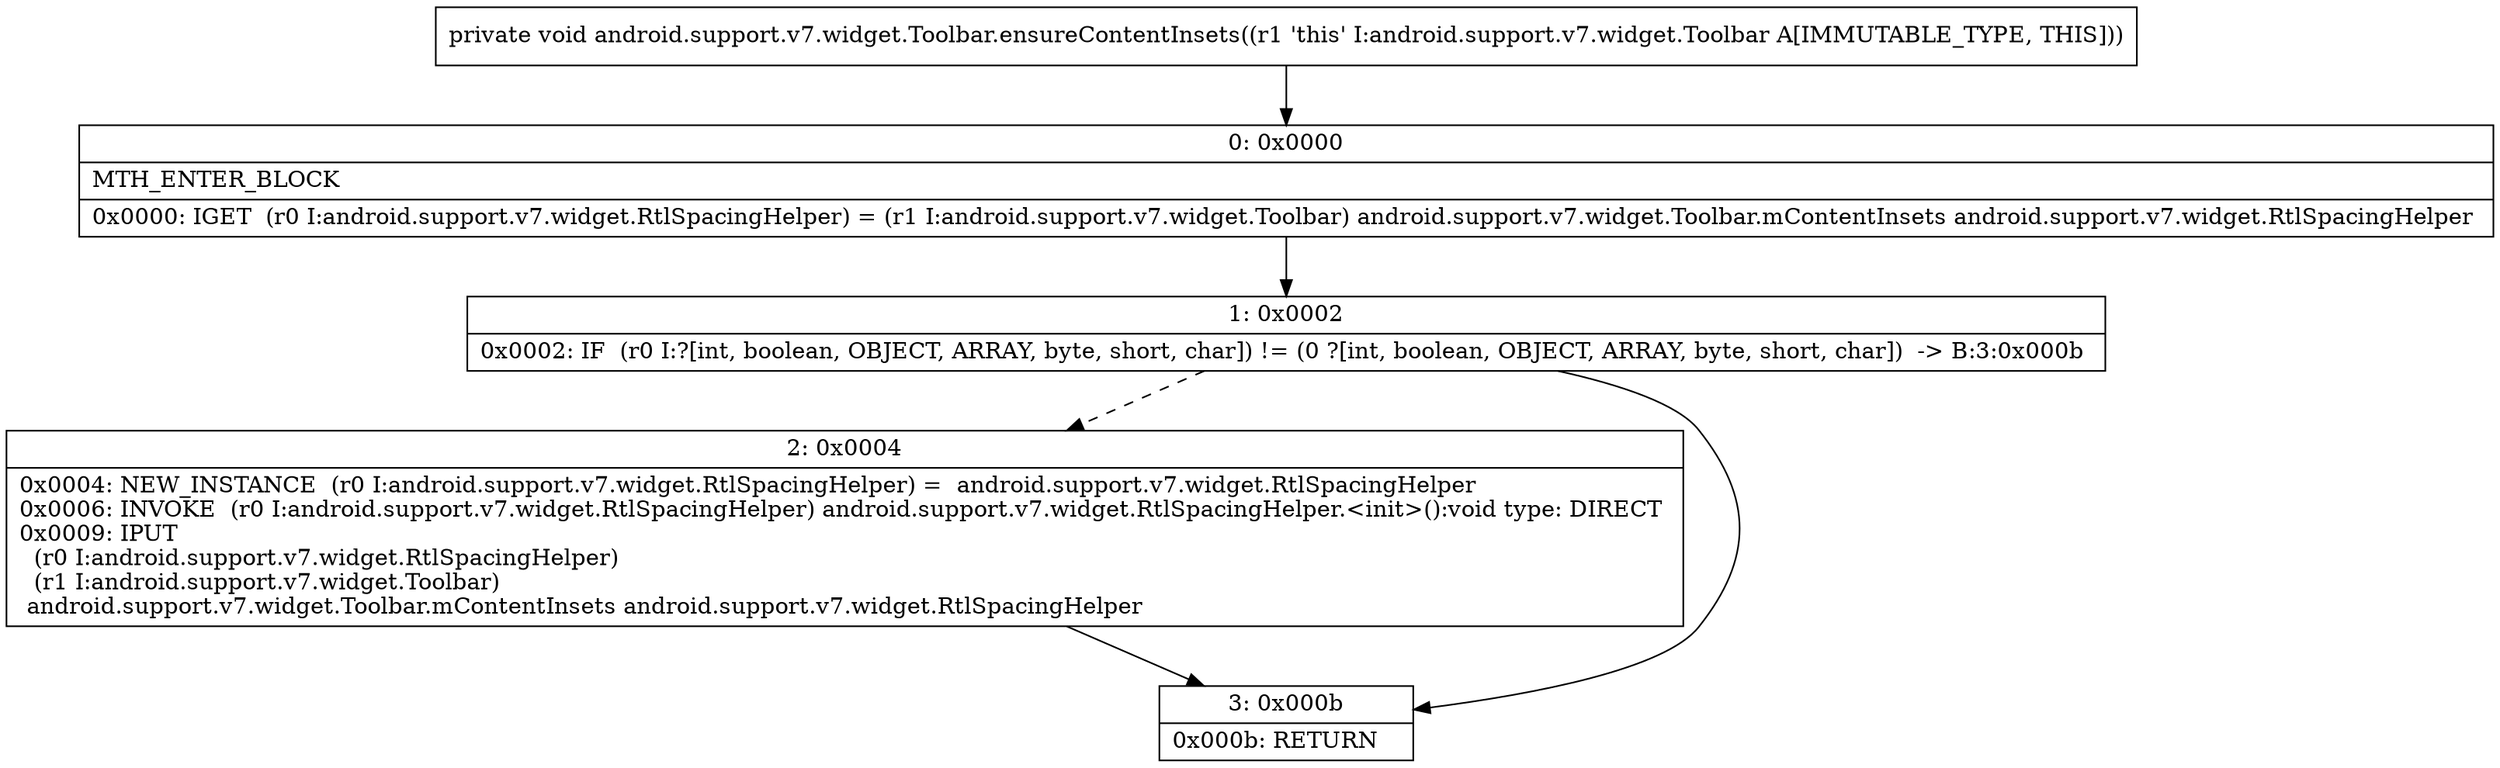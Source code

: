 digraph "CFG forandroid.support.v7.widget.Toolbar.ensureContentInsets()V" {
Node_0 [shape=record,label="{0\:\ 0x0000|MTH_ENTER_BLOCK\l|0x0000: IGET  (r0 I:android.support.v7.widget.RtlSpacingHelper) = (r1 I:android.support.v7.widget.Toolbar) android.support.v7.widget.Toolbar.mContentInsets android.support.v7.widget.RtlSpacingHelper \l}"];
Node_1 [shape=record,label="{1\:\ 0x0002|0x0002: IF  (r0 I:?[int, boolean, OBJECT, ARRAY, byte, short, char]) != (0 ?[int, boolean, OBJECT, ARRAY, byte, short, char])  \-\> B:3:0x000b \l}"];
Node_2 [shape=record,label="{2\:\ 0x0004|0x0004: NEW_INSTANCE  (r0 I:android.support.v7.widget.RtlSpacingHelper) =  android.support.v7.widget.RtlSpacingHelper \l0x0006: INVOKE  (r0 I:android.support.v7.widget.RtlSpacingHelper) android.support.v7.widget.RtlSpacingHelper.\<init\>():void type: DIRECT \l0x0009: IPUT  \l  (r0 I:android.support.v7.widget.RtlSpacingHelper)\l  (r1 I:android.support.v7.widget.Toolbar)\l android.support.v7.widget.Toolbar.mContentInsets android.support.v7.widget.RtlSpacingHelper \l}"];
Node_3 [shape=record,label="{3\:\ 0x000b|0x000b: RETURN   \l}"];
MethodNode[shape=record,label="{private void android.support.v7.widget.Toolbar.ensureContentInsets((r1 'this' I:android.support.v7.widget.Toolbar A[IMMUTABLE_TYPE, THIS])) }"];
MethodNode -> Node_0;
Node_0 -> Node_1;
Node_1 -> Node_2[style=dashed];
Node_1 -> Node_3;
Node_2 -> Node_3;
}

